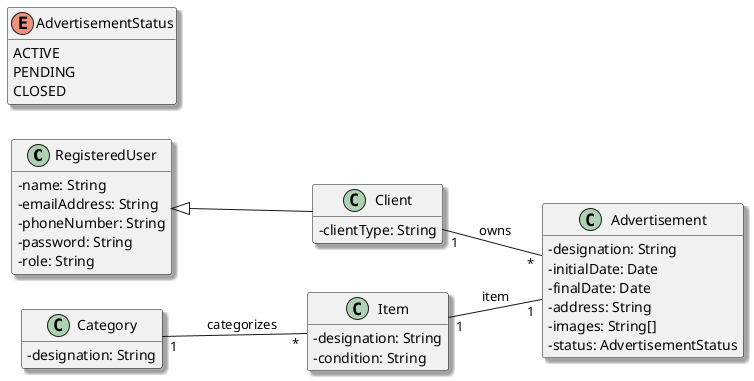 @startuml
skinparam monochrome false
skinparam packageStyle rectangle
skinparam shadowing true
left to right direction
skinparam classAttributeIconSize 0
hide methods

class RegisteredUser {
    - name: String
    - emailAddress: String
    - phoneNumber: String
    - password: String
    - role: String
}

class Client {
    - clientType: String
}

class Category {
    - designation: String
}

class Item {
    - designation: String
    - condition: String
}

class Advertisement {
    - designation: String
    - initialDate: Date
    - finalDate: Date
    - address: String
    - images: String[]
    - status: AdvertisementStatus
}

enum AdvertisementStatus {
    ACTIVE
    PENDING
    CLOSED
}

' --- Associações ---
RegisteredUser <|-- Client
Client "1" -- "*" Advertisement : owns
Item "1" -- "1" Advertisement : item
Category "1" -- "*" Item : categorizes
@enduml